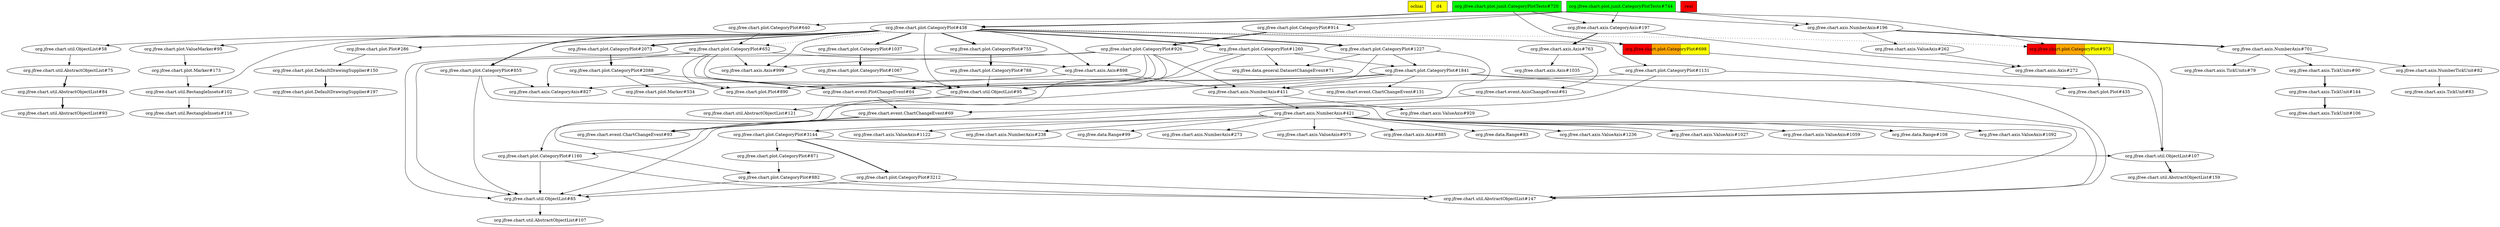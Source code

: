 digraph enhanced {
	"ochiai" [style=striped shape=box fillcolor="yellow"];
	"d4" [style=striped shape=box fillcolor="yellow"];
	"org.jfree.chart.plot.junit.CategoryPlotTests#744" [style=striped shape=box fillcolor="green"];
	"org.jfree.chart.plot.junit.CategoryPlotTests#720" [style=striped shape=box fillcolor="green"];
	"real" [style=striped shape=box fillcolor="red"];
	"org.jfree.chart.plot.CategoryPlot#973" [style=striped shape=box fillcolor="red:orange:yellow"];
	"org.jfree.chart.plot.CategoryPlot#698" [style=striped shape=box fillcolor="red:orange:yellow"];
	"org.jfree.chart.util.AbstractObjectList#75" -> "org.jfree.chart.util.AbstractObjectList#84" [style=bold];
	"org.jfree.chart.event.PlotChangeEvent#64" -> "org.jfree.chart.event.ChartChangeEvent#69";
	"org.jfree.chart.event.AxisChangeEvent#61" -> "org.jfree.chart.event.ChartChangeEvent#69";
	"org.jfree.chart.util.RectangleInsets#102" -> "org.jfree.chart.util.RectangleInsets#116";
	"org.jfree.chart.plot.CategoryPlot#2088" -> "org.jfree.chart.plot.Marker#534";
	"org.jfree.chart.plot.CategoryPlot#438" -> "org.jfree.chart.plot.CategoryPlot#652" [style=dotted];
	"org.jfree.chart.plot.CategoryPlot#640" -> "org.jfree.chart.plot.CategoryPlot#652";
	"org.jfree.chart.plot.CategoryPlot#3144" -> "org.jfree.chart.util.ObjectList#107";
	"org.jfree.chart.plot.CategoryPlot#973" -> "org.jfree.chart.util.ObjectList#107";
	"org.jfree.chart.plot.CategoryPlot#698" -> "org.jfree.chart.util.ObjectList#107";
	"org.jfree.chart.plot.CategoryPlot#438" -> "org.jfree.chart.plot.CategoryPlot#855" [style=bold];
	"org.jfree.chart.plot.CategoryPlot#1131" -> "org.jfree.chart.axis.NumberAxis#411";
	"org.jfree.chart.axis.Axis#898" -> "org.jfree.chart.axis.NumberAxis#411";
	"org.jfree.chart.plot.CategoryPlot#926" -> "org.jfree.chart.axis.NumberAxis#411";
	"org.jfree.chart.plot.CategoryPlot#1841" -> "org.jfree.chart.axis.NumberAxis#411";
	"org.jfree.chart.axis.NumberTickUnit#82" -> "org.jfree.chart.axis.TickUnit#83";
	"org.jfree.chart.plot.CategoryPlot#438" -> "org.jfree.chart.plot.CategoryPlot#698" [style=dotted];
	"org.jfree.chart.plot.junit.CategoryPlotTests#720" -> "org.jfree.chart.plot.CategoryPlot#698";
	"org.jfree.chart.plot.CategoryPlot#438" -> "org.jfree.chart.plot.CategoryPlot#973" [style=dotted];
	"org.jfree.chart.plot.junit.CategoryPlotTests#744" -> "org.jfree.chart.plot.CategoryPlot#973";
	"org.jfree.chart.plot.CategoryPlot#438" -> "org.jfree.chart.plot.Plot#286";
	"org.jfree.chart.axis.Axis#763" -> "org.jfree.chart.event.AxisChangeEvent#61";
	"org.jfree.chart.plot.CategoryPlot#2073" -> "org.jfree.chart.plot.CategoryPlot#2088" [style=bold];
	"org.jfree.chart.plot.CategoryPlot#3144" -> "org.jfree.chart.plot.CategoryPlot#3212" [style=bold];
	"org.jfree.chart.plot.CategoryPlot#1131" -> "org.jfree.chart.util.AbstractObjectList#147";
	"org.jfree.chart.plot.CategoryPlot#3212" -> "org.jfree.chart.util.AbstractObjectList#147";
	"org.jfree.chart.plot.CategoryPlot#1160" -> "org.jfree.chart.util.AbstractObjectList#147";
	"org.jfree.chart.plot.CategoryPlot#1841" -> "org.jfree.chart.util.AbstractObjectList#147";
	"org.jfree.chart.plot.CategoryPlot#882" -> "org.jfree.chart.util.AbstractObjectList#147";
	"org.jfree.chart.plot.CategoryPlot#855" -> "org.jfree.chart.util.AbstractObjectList#147";
	"org.jfree.chart.plot.CategoryPlot#1260" -> "org.jfree.data.general.DatasetChangeEvent#71";
	"org.jfree.chart.plot.CategoryPlot#1227" -> "org.jfree.data.general.DatasetChangeEvent#71";
	"org.jfree.chart.util.ObjectList#85" -> "org.jfree.chart.util.AbstractObjectList#107";
	"org.jfree.chart.plot.CategoryPlot#438" -> "org.jfree.chart.plot.CategoryPlot#1037" [style=bold];
	"org.jfree.chart.axis.NumberAxis#421" -> "org.jfree.chart.axis.ValueAxis#1027";
	"org.jfree.chart.axis.NumberAxis#421" -> "org.jfree.chart.axis.ValueAxis#1059";
	"org.jfree.chart.plot.Marker#173" -> "org.jfree.chart.util.RectangleInsets#102";
	"org.jfree.chart.plot.CategoryPlot#438" -> "org.jfree.chart.util.RectangleInsets#102";
	"org.jfree.chart.plot.CategoryPlot#438" -> "org.jfree.chart.plot.ValueMarker#95";
	"org.jfree.chart.plot.CategoryPlot#438" -> "org.jfree.chart.axis.Axis#898";
	"org.jfree.chart.plot.CategoryPlot#926" -> "org.jfree.chart.axis.Axis#898";
	"org.jfree.chart.plot.CategoryPlot#652" -> "org.jfree.chart.axis.Axis#898";
	"org.jfree.chart.axis.NumberAxis#421" -> "org.jfree.data.Range#108";
	"org.jfree.chart.axis.NumberAxis#411" -> "org.jfree.chart.axis.ValueAxis#929";
	"org.jfree.chart.axis.NumberAxis#701" -> "org.jfree.chart.axis.TickUnits#90";
	"org.jfree.chart.plot.CategoryPlot#1841" -> "org.jfree.chart.plot.Plot#435";
	"org.jfree.chart.plot.CategoryPlot#973" -> "org.jfree.chart.plot.Plot#435";
	"org.jfree.chart.plot.junit.CategoryPlotTests#720" -> "org.jfree.chart.plot.CategoryPlot#640";
	"org.jfree.chart.axis.NumberAxis#421" -> "org.jfree.chart.axis.ValueAxis#1092";
	"org.jfree.chart.plot.CategoryPlot#1841" -> "org.jfree.chart.plot.CategoryPlot#882";
	"org.jfree.chart.plot.CategoryPlot#871" -> "org.jfree.chart.plot.CategoryPlot#882";
	"org.jfree.chart.util.ObjectList#58" -> "org.jfree.chart.util.AbstractObjectList#75";
	"org.jfree.chart.plot.ValueMarker#95" -> "org.jfree.chart.plot.Marker#173";
	"org.jfree.chart.util.ObjectList#107" -> "org.jfree.chart.util.AbstractObjectList#159" [style=bold];
	"org.jfree.chart.plot.CategoryPlot#1260" -> "org.jfree.chart.plot.CategoryPlot#1160";
	"org.jfree.chart.plot.CategoryPlot#1227" -> "org.jfree.chart.plot.CategoryPlot#1160";
	"org.jfree.chart.plot.CategoryPlot#914" -> "org.jfree.chart.plot.CategoryPlot#926" [style=bold];
	"org.jfree.chart.plot.CategoryPlot#438" -> "org.jfree.chart.util.ObjectList#95";
	"org.jfree.chart.plot.CategoryPlot#1260" -> "org.jfree.chart.util.ObjectList#95";
	"org.jfree.chart.plot.CategoryPlot#926" -> "org.jfree.chart.util.ObjectList#95";
	"org.jfree.chart.plot.CategoryPlot#1227" -> "org.jfree.chart.util.ObjectList#95";
	"org.jfree.chart.plot.CategoryPlot#652" -> "org.jfree.chart.util.ObjectList#95";
	"org.jfree.chart.plot.CategoryPlot#788" -> "org.jfree.chart.util.ObjectList#95";
	"org.jfree.chart.plot.CategoryPlot#1067" -> "org.jfree.chart.util.ObjectList#95";
	"org.jfree.chart.plot.CategoryPlot#1260" -> "org.jfree.chart.plot.CategoryPlot#1841";
	"org.jfree.chart.plot.CategoryPlot#1227" -> "org.jfree.chart.plot.CategoryPlot#1841";
	"org.jfree.chart.event.ChartChangeEvent#69" -> "org.jfree.chart.event.ChartChangeEvent#93" [style=bold];
	"org.jfree.chart.plot.CategoryPlot#438" -> "org.jfree.chart.util.ObjectList#58";
	"org.jfree.chart.axis.NumberAxis#421" -> "org.jfree.chart.plot.CategoryPlot#3144";
	"org.jfree.chart.axis.NumberAxis#701" -> "org.jfree.chart.axis.NumberTickUnit#82";
	"org.jfree.chart.axis.NumberAxis#421" -> "org.jfree.chart.axis.ValueAxis#1122";
	"org.jfree.chart.axis.NumberAxis#421" -> "org.jfree.chart.axis.NumberAxis#238";
	"org.jfree.chart.plot.Plot#286" -> "org.jfree.chart.plot.DefaultDrawingSupplier#150";
	"org.jfree.chart.axis.NumberAxis#421" -> "org.jfree.data.Range#99";
	"org.jfree.chart.plot.CategoryPlot#3144" -> "org.jfree.chart.plot.CategoryPlot#871";
	"org.jfree.chart.axis.NumberAxis#421" -> "org.jfree.chart.axis.NumberAxis#273";
	"org.jfree.chart.plot.junit.CategoryPlotTests#744" -> "org.jfree.chart.axis.NumberAxis#196";
	"org.jfree.chart.plot.junit.CategoryPlotTests#720" -> "org.jfree.chart.axis.NumberAxis#196";
	"org.jfree.chart.plot.CategoryPlot#438" -> "org.jfree.chart.plot.CategoryPlot#755" [style=bold];
	"org.jfree.chart.axis.TickUnits#90" -> "org.jfree.chart.axis.TickUnit#144" [style=bold];
	"org.jfree.chart.plot.junit.CategoryPlotTests#744" -> "org.jfree.chart.plot.CategoryPlot#914";
	"org.jfree.chart.plot.CategoryPlot#438" -> "org.jfree.chart.plot.CategoryPlot#1131";
	"org.jfree.chart.plot.junit.CategoryPlotTests#744" -> "org.jfree.chart.plot.CategoryPlot#438";
	"org.jfree.chart.plot.junit.CategoryPlotTests#720" -> "org.jfree.chart.plot.CategoryPlot#438";
	"org.jfree.chart.axis.Axis#898" -> "org.jfree.chart.axis.CategoryAxis#827";
	"org.jfree.chart.plot.CategoryPlot#652" -> "org.jfree.chart.axis.CategoryAxis#827";
	"org.jfree.chart.plot.CategoryPlot#855" -> "org.jfree.chart.axis.CategoryAxis#827";
	"org.jfree.chart.axis.TickUnit#144" -> "org.jfree.chart.axis.TickUnit#106" [style=bold];
	"org.jfree.chart.plot.CategoryPlot#1131" -> "org.jfree.chart.util.ObjectList#85";
	"org.jfree.chart.plot.CategoryPlot#3212" -> "org.jfree.chart.util.ObjectList#85";
	"org.jfree.chart.plot.CategoryPlot#1160" -> "org.jfree.chart.util.ObjectList#85";
	"org.jfree.chart.plot.CategoryPlot#926" -> "org.jfree.chart.util.ObjectList#85";
	"org.jfree.chart.plot.CategoryPlot#652" -> "org.jfree.chart.util.ObjectList#85";
	"org.jfree.chart.plot.CategoryPlot#882" -> "org.jfree.chart.util.ObjectList#85";
	"org.jfree.chart.plot.CategoryPlot#855" -> "org.jfree.chart.util.ObjectList#85";
	"org.jfree.chart.axis.CategoryAxis#197" -> "org.jfree.chart.axis.Axis#763" [style=bold];
	"org.jfree.chart.axis.NumberAxis#421" -> "org.jfree.chart.axis.ValueAxis#975";
	"org.jfree.chart.axis.NumberAxis#421" -> "org.jfree.chart.axis.Axis#885";
	"org.jfree.chart.plot.DefaultDrawingSupplier#150" -> "org.jfree.chart.plot.DefaultDrawingSupplier#197" [style=bold];
	"org.jfree.chart.util.ObjectList#95" -> "org.jfree.chart.util.AbstractObjectList#121";
	"org.jfree.chart.axis.Axis#763" -> "org.jfree.chart.axis.Axis#1035";
	"org.jfree.chart.axis.NumberAxis#196" -> "org.jfree.chart.axis.NumberAxis#701" [style=bold];
	"org.jfree.chart.axis.NumberAxis#421" -> "org.jfree.data.Range#83";
	"org.jfree.chart.util.AbstractObjectList#84" -> "org.jfree.chart.util.AbstractObjectList#93" [style=bold];
	"org.jfree.chart.axis.NumberAxis#701" -> "org.jfree.chart.axis.TickUnits#79";
	"org.jfree.chart.plot.CategoryPlot#438" -> "org.jfree.chart.axis.Axis#999";
	"org.jfree.chart.plot.CategoryPlot#926" -> "org.jfree.chart.axis.Axis#999";
	"org.jfree.chart.plot.CategoryPlot#652" -> "org.jfree.chart.axis.Axis#999";
	"org.jfree.chart.plot.junit.CategoryPlotTests#744" -> "org.jfree.chart.axis.CategoryAxis#197";
	"org.jfree.chart.plot.junit.CategoryPlotTests#720" -> "org.jfree.chart.axis.CategoryAxis#197";
	"org.jfree.chart.plot.CategoryPlot#755" -> "org.jfree.chart.plot.CategoryPlot#788" [style=bold];
	"org.jfree.chart.axis.NumberAxis#411" -> "org.jfree.chart.axis.NumberAxis#421";
	"org.jfree.chart.plot.CategoryPlot#2088" -> "org.jfree.chart.plot.Plot#890";
	"org.jfree.chart.plot.CategoryPlot#926" -> "org.jfree.chart.plot.Plot#890";
	"org.jfree.chart.plot.CategoryPlot#652" -> "org.jfree.chart.plot.Plot#890";
	"org.jfree.chart.plot.CategoryPlot#1841" -> "org.jfree.chart.plot.Plot#890";
	"org.jfree.chart.plot.CategoryPlot#2088" -> "org.jfree.chart.event.PlotChangeEvent#64";
	"org.jfree.chart.plot.CategoryPlot#926" -> "org.jfree.chart.event.PlotChangeEvent#64";
	"org.jfree.chart.plot.CategoryPlot#652" -> "org.jfree.chart.event.PlotChangeEvent#64";
	"org.jfree.chart.plot.CategoryPlot#1841" -> "org.jfree.chart.event.PlotChangeEvent#64";
	"org.jfree.chart.axis.NumberAxis#196" -> "org.jfree.chart.axis.ValueAxis#262";
	"org.jfree.chart.plot.CategoryPlot#438" -> "org.jfree.chart.plot.CategoryPlot#1260" [style=bold];
	"org.jfree.chart.plot.CategoryPlot#1841" -> "org.jfree.chart.event.ChartChangeEvent#131";
	"org.jfree.chart.axis.ValueAxis#262" -> "org.jfree.chart.axis.Axis#272";
	"org.jfree.chart.axis.CategoryAxis#197" -> "org.jfree.chart.axis.Axis#272";
	"org.jfree.chart.plot.CategoryPlot#438" -> "org.jfree.chart.plot.CategoryPlot#2073" [style=bold];
	"org.jfree.chart.plot.CategoryPlot#438" -> "org.jfree.chart.plot.CategoryPlot#1227" [style=bold];
	"org.jfree.chart.axis.NumberAxis#421" -> "org.jfree.chart.axis.ValueAxis#1236";
	"org.jfree.chart.plot.CategoryPlot#1037" -> "org.jfree.chart.plot.CategoryPlot#1067" [style=bold];
}
